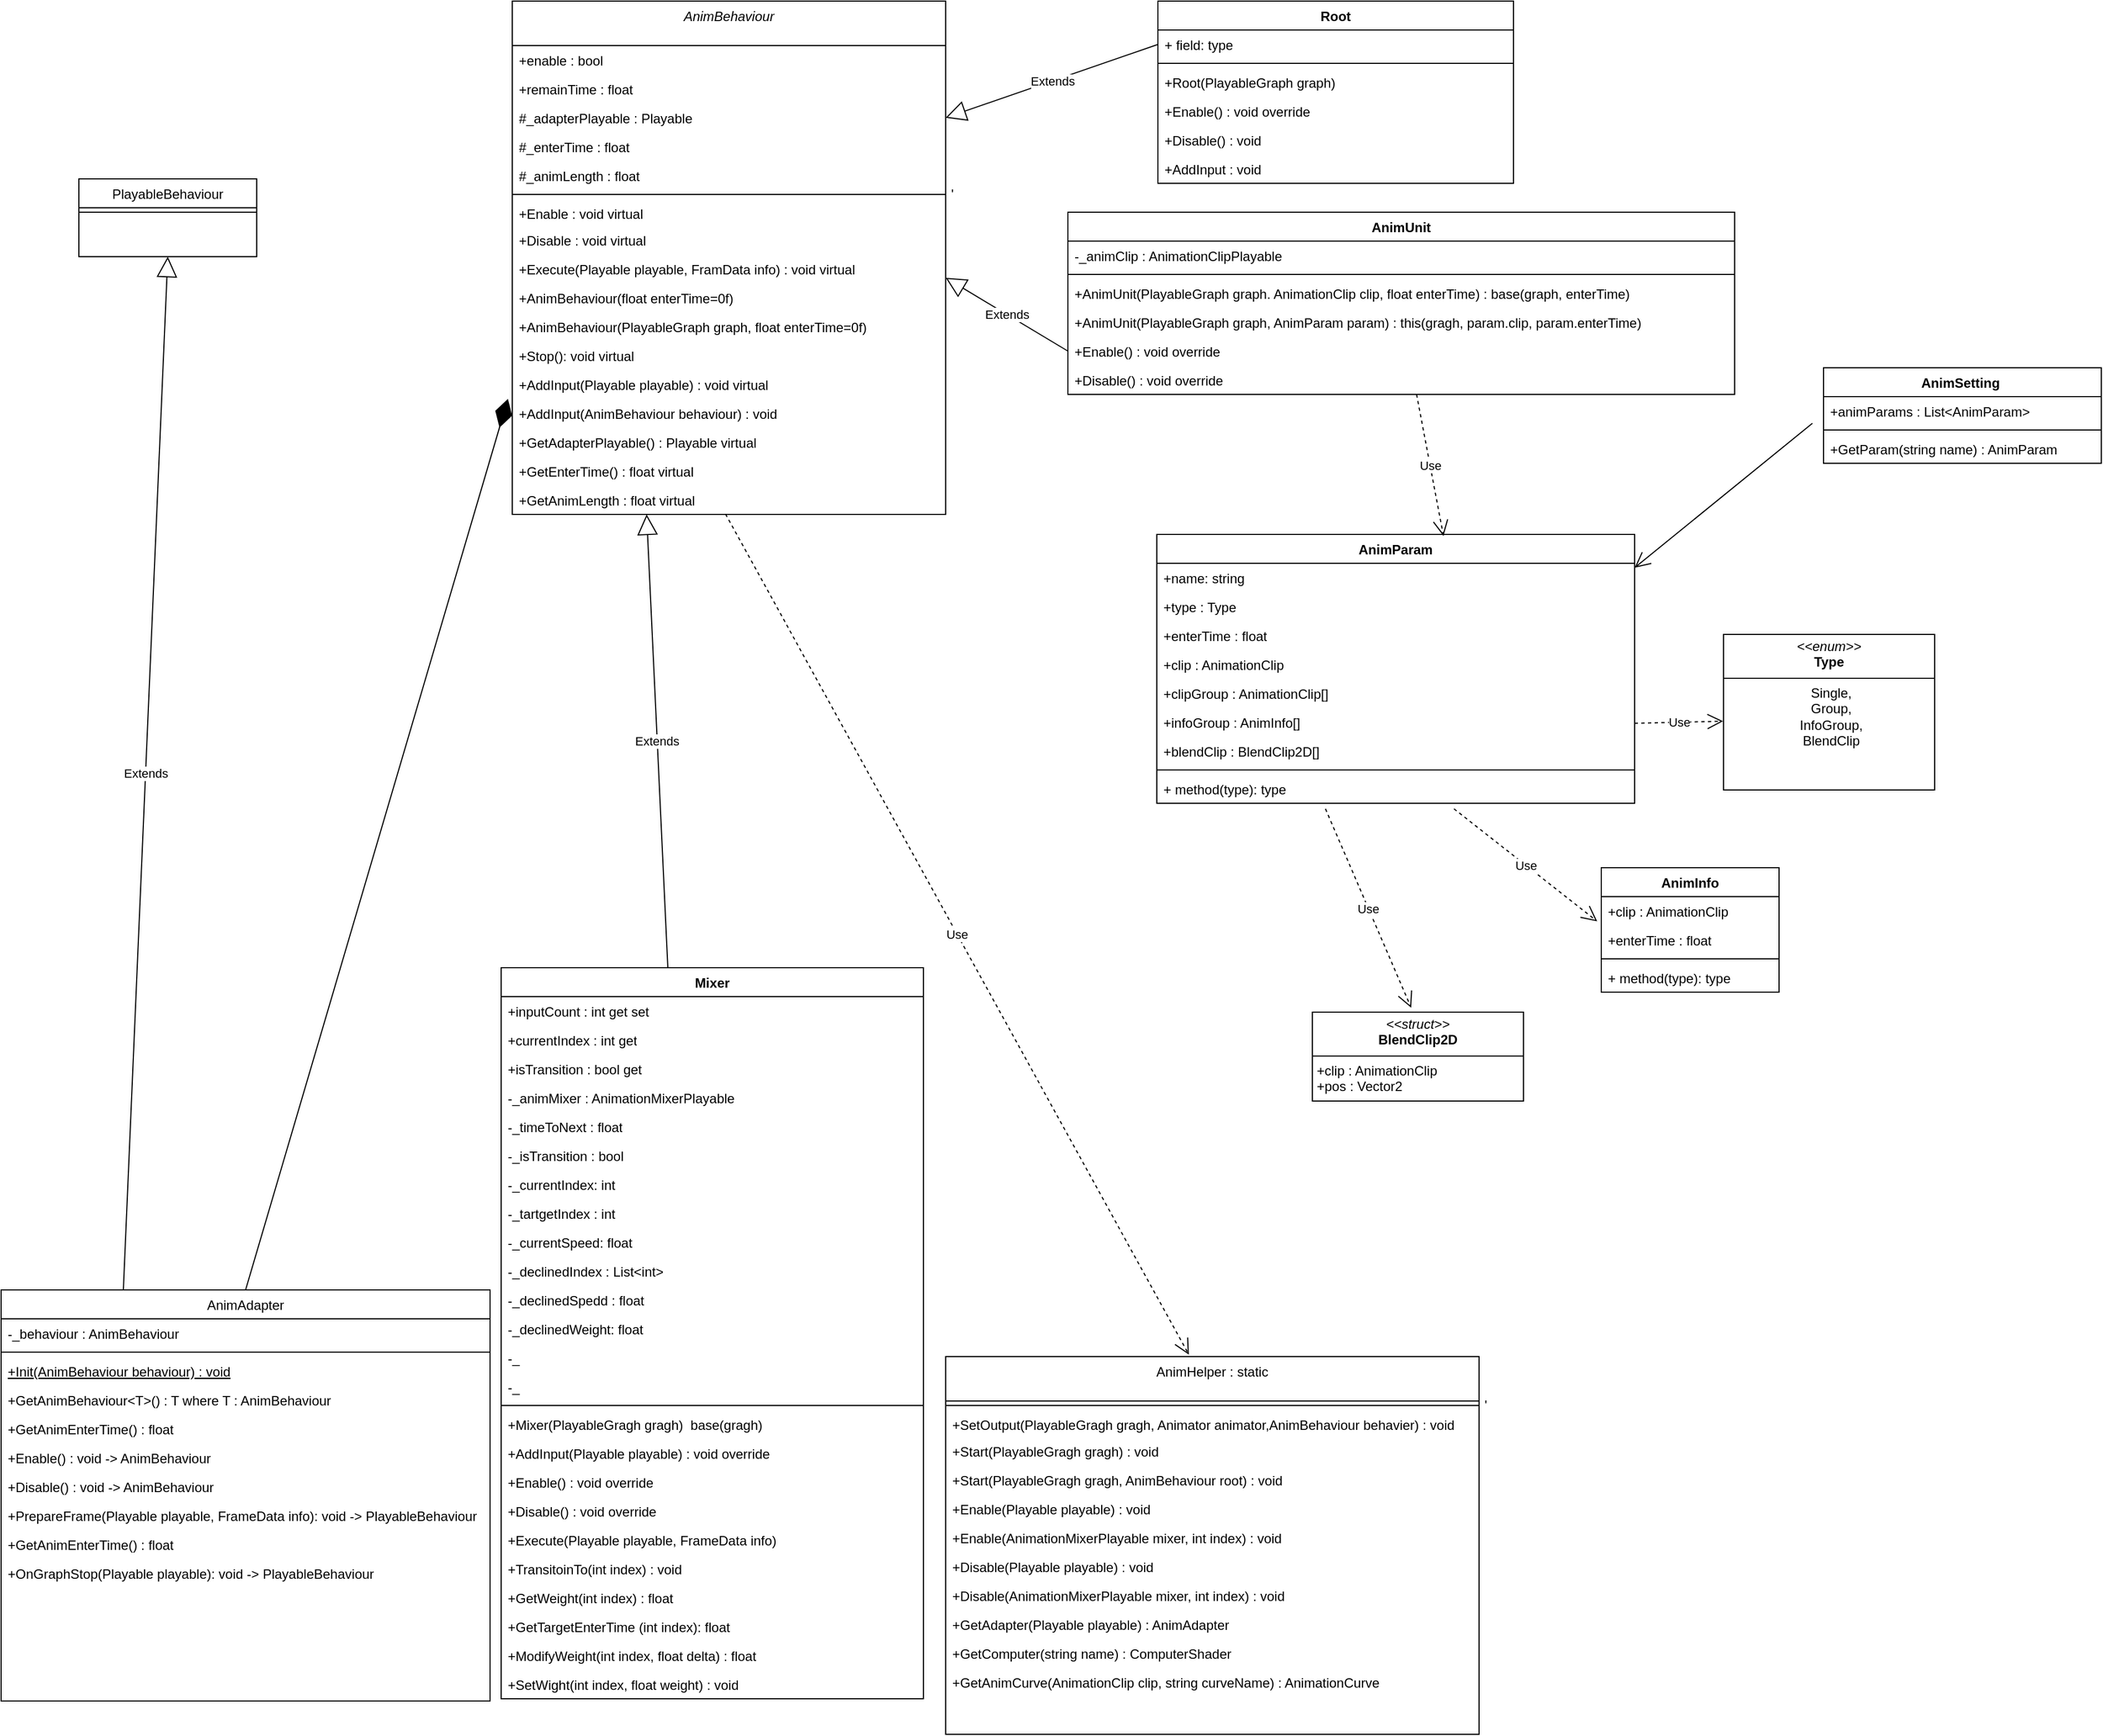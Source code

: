<mxfile version="26.0.15">
  <diagram id="C5RBs43oDa-KdzZeNtuy" name="Page-1">
    <mxGraphModel dx="821" dy="718" grid="1" gridSize="10" guides="1" tooltips="1" connect="1" arrows="1" fold="1" page="1" pageScale="1" pageWidth="827" pageHeight="1169" math="0" shadow="0" adaptiveColors="auto">
      <root>
        <mxCell id="WIyWlLk6GJQsqaUBKTNV-0" />
        <mxCell id="WIyWlLk6GJQsqaUBKTNV-1" parent="WIyWlLk6GJQsqaUBKTNV-0" />
        <mxCell id="zkfFHV4jXpPFQw0GAbJ--0" value="AnimBehaviour" style="swimlane;fontStyle=2;align=center;verticalAlign=top;childLayout=stackLayout;horizontal=1;startSize=40;horizontalStack=0;resizeParent=1;resizeLast=0;collapsible=1;marginBottom=0;rounded=0;shadow=0;strokeWidth=1;" parent="WIyWlLk6GJQsqaUBKTNV-1" vertex="1">
          <mxGeometry x="500" y="130" width="390" height="462" as="geometry">
            <mxRectangle x="230" y="140" width="160" height="26" as="alternateBounds" />
          </mxGeometry>
        </mxCell>
        <mxCell id="GBUYpkYhpgL8Z6kxorFF-44" value="+enable : bool" style="text;align=left;verticalAlign=top;spacingLeft=4;spacingRight=4;overflow=hidden;rotatable=0;points=[[0,0.5],[1,0.5]];portConstraint=eastwest;" parent="zkfFHV4jXpPFQw0GAbJ--0" vertex="1">
          <mxGeometry y="40" width="390" height="26" as="geometry" />
        </mxCell>
        <mxCell id="GBUYpkYhpgL8Z6kxorFF-47" value="+remainTime : float" style="text;align=left;verticalAlign=top;spacingLeft=4;spacingRight=4;overflow=hidden;rotatable=0;points=[[0,0.5],[1,0.5]];portConstraint=eastwest;" parent="zkfFHV4jXpPFQw0GAbJ--0" vertex="1">
          <mxGeometry y="66" width="390" height="26" as="geometry" />
        </mxCell>
        <mxCell id="GBUYpkYhpgL8Z6kxorFF-51" value="#_adapterPlayable : Playable" style="text;align=left;verticalAlign=top;spacingLeft=4;spacingRight=4;overflow=hidden;rotatable=0;points=[[0,0.5],[1,0.5]];portConstraint=eastwest;" parent="zkfFHV4jXpPFQw0GAbJ--0" vertex="1">
          <mxGeometry y="92" width="390" height="26" as="geometry" />
        </mxCell>
        <mxCell id="GBUYpkYhpgL8Z6kxorFF-52" value="#_enterTime : float" style="text;align=left;verticalAlign=top;spacingLeft=4;spacingRight=4;overflow=hidden;rotatable=0;points=[[0,0.5],[1,0.5]];portConstraint=eastwest;" parent="zkfFHV4jXpPFQw0GAbJ--0" vertex="1">
          <mxGeometry y="118" width="390" height="26" as="geometry" />
        </mxCell>
        <mxCell id="GBUYpkYhpgL8Z6kxorFF-53" value="#_animLength : float" style="text;align=left;verticalAlign=top;spacingLeft=4;spacingRight=4;overflow=hidden;rotatable=0;points=[[0,0.5],[1,0.5]];portConstraint=eastwest;" parent="zkfFHV4jXpPFQw0GAbJ--0" vertex="1">
          <mxGeometry y="144" width="390" height="26" as="geometry" />
        </mxCell>
        <mxCell id="zkfFHV4jXpPFQw0GAbJ--4" value="&#39;" style="line;html=1;strokeWidth=1;align=left;verticalAlign=middle;spacingTop=-1;spacingLeft=3;spacingRight=3;rotatable=0;labelPosition=right;points=[];portConstraint=eastwest;" parent="zkfFHV4jXpPFQw0GAbJ--0" vertex="1">
          <mxGeometry y="170" width="390" height="8" as="geometry" />
        </mxCell>
        <mxCell id="zkfFHV4jXpPFQw0GAbJ--5" value="+Enable : void virtual&#xa;" style="text;align=left;verticalAlign=top;spacingLeft=4;spacingRight=4;overflow=hidden;rotatable=0;points=[[0,0.5],[1,0.5]];portConstraint=eastwest;" parent="zkfFHV4jXpPFQw0GAbJ--0" vertex="1">
          <mxGeometry y="178" width="390" height="24" as="geometry" />
        </mxCell>
        <mxCell id="GBUYpkYhpgL8Z6kxorFF-0" value="+Disable : void virtual" style="text;align=left;verticalAlign=top;spacingLeft=4;spacingRight=4;overflow=hidden;rotatable=0;points=[[0,0.5],[1,0.5]];portConstraint=eastwest;" parent="zkfFHV4jXpPFQw0GAbJ--0" vertex="1">
          <mxGeometry y="202" width="390" height="26" as="geometry" />
        </mxCell>
        <mxCell id="GBUYpkYhpgL8Z6kxorFF-2" value="+Execute(Playable playable, FramData info) : void virtual" style="text;align=left;verticalAlign=top;spacingLeft=4;spacingRight=4;overflow=hidden;rotatable=0;points=[[0,0.5],[1,0.5]];portConstraint=eastwest;" parent="zkfFHV4jXpPFQw0GAbJ--0" vertex="1">
          <mxGeometry y="228" width="390" height="26" as="geometry" />
        </mxCell>
        <mxCell id="GBUYpkYhpgL8Z6kxorFF-54" value="+AnimBehaviour(float enterTime=0f)" style="text;align=left;verticalAlign=top;spacingLeft=4;spacingRight=4;overflow=hidden;rotatable=0;points=[[0,0.5],[1,0.5]];portConstraint=eastwest;" parent="zkfFHV4jXpPFQw0GAbJ--0" vertex="1">
          <mxGeometry y="254" width="390" height="26" as="geometry" />
        </mxCell>
        <mxCell id="GBUYpkYhpgL8Z6kxorFF-55" value="+AnimBehaviour(PlayableGraph graph, float enterTime=0f)" style="text;align=left;verticalAlign=top;spacingLeft=4;spacingRight=4;overflow=hidden;rotatable=0;points=[[0,0.5],[1,0.5]];portConstraint=eastwest;" parent="zkfFHV4jXpPFQw0GAbJ--0" vertex="1">
          <mxGeometry y="280" width="390" height="26" as="geometry" />
        </mxCell>
        <mxCell id="GBUYpkYhpgL8Z6kxorFF-56" value="+Stop(): void virtual" style="text;align=left;verticalAlign=top;spacingLeft=4;spacingRight=4;overflow=hidden;rotatable=0;points=[[0,0.5],[1,0.5]];portConstraint=eastwest;" parent="zkfFHV4jXpPFQw0GAbJ--0" vertex="1">
          <mxGeometry y="306" width="390" height="26" as="geometry" />
        </mxCell>
        <mxCell id="GBUYpkYhpgL8Z6kxorFF-57" value="+AddInput(Playable playable) : void virtual" style="text;align=left;verticalAlign=top;spacingLeft=4;spacingRight=4;overflow=hidden;rotatable=0;points=[[0,0.5],[1,0.5]];portConstraint=eastwest;" parent="zkfFHV4jXpPFQw0GAbJ--0" vertex="1">
          <mxGeometry y="332" width="390" height="26" as="geometry" />
        </mxCell>
        <mxCell id="GBUYpkYhpgL8Z6kxorFF-64" value="+AddInput(AnimBehaviour behaviour) : void" style="text;align=left;verticalAlign=top;spacingLeft=4;spacingRight=4;overflow=hidden;rotatable=0;points=[[0,0.5],[1,0.5]];portConstraint=eastwest;" parent="zkfFHV4jXpPFQw0GAbJ--0" vertex="1">
          <mxGeometry y="358" width="390" height="26" as="geometry" />
        </mxCell>
        <mxCell id="GBUYpkYhpgL8Z6kxorFF-58" value="+GetAdapterPlayable() : Playable virtual" style="text;align=left;verticalAlign=top;spacingLeft=4;spacingRight=4;overflow=hidden;rotatable=0;points=[[0,0.5],[1,0.5]];portConstraint=eastwest;" parent="zkfFHV4jXpPFQw0GAbJ--0" vertex="1">
          <mxGeometry y="384" width="390" height="26" as="geometry" />
        </mxCell>
        <mxCell id="GBUYpkYhpgL8Z6kxorFF-59" value="+GetEnterTime() : float virtual" style="text;align=left;verticalAlign=top;spacingLeft=4;spacingRight=4;overflow=hidden;rotatable=0;points=[[0,0.5],[1,0.5]];portConstraint=eastwest;" parent="zkfFHV4jXpPFQw0GAbJ--0" vertex="1">
          <mxGeometry y="410" width="390" height="26" as="geometry" />
        </mxCell>
        <mxCell id="GBUYpkYhpgL8Z6kxorFF-62" value="+GetAnimLength : float virtual" style="text;align=left;verticalAlign=top;spacingLeft=4;spacingRight=4;overflow=hidden;rotatable=0;points=[[0,0.5],[1,0.5]];portConstraint=eastwest;" parent="zkfFHV4jXpPFQw0GAbJ--0" vertex="1">
          <mxGeometry y="436" width="390" height="26" as="geometry" />
        </mxCell>
        <mxCell id="zkfFHV4jXpPFQw0GAbJ--6" value="AnimAdapter" style="swimlane;fontStyle=0;align=center;verticalAlign=top;childLayout=stackLayout;horizontal=1;startSize=26;horizontalStack=0;resizeParent=1;resizeLast=0;collapsible=1;marginBottom=0;rounded=0;shadow=0;strokeWidth=1;" parent="WIyWlLk6GJQsqaUBKTNV-1" vertex="1">
          <mxGeometry x="40" y="1290" width="440" height="370" as="geometry">
            <mxRectangle x="150" y="510" width="160" height="26" as="alternateBounds" />
          </mxGeometry>
        </mxCell>
        <mxCell id="zkfFHV4jXpPFQw0GAbJ--8" value="-_behaviour : AnimBehaviour" style="text;align=left;verticalAlign=top;spacingLeft=4;spacingRight=4;overflow=hidden;rotatable=0;points=[[0,0.5],[1,0.5]];portConstraint=eastwest;rounded=0;shadow=0;html=0;" parent="zkfFHV4jXpPFQw0GAbJ--6" vertex="1">
          <mxGeometry y="26" width="440" height="26" as="geometry" />
        </mxCell>
        <mxCell id="zkfFHV4jXpPFQw0GAbJ--9" value="" style="line;html=1;strokeWidth=1;align=left;verticalAlign=middle;spacingTop=-1;spacingLeft=3;spacingRight=3;rotatable=0;labelPosition=right;points=[];portConstraint=eastwest;" parent="zkfFHV4jXpPFQw0GAbJ--6" vertex="1">
          <mxGeometry y="52" width="440" height="8" as="geometry" />
        </mxCell>
        <mxCell id="zkfFHV4jXpPFQw0GAbJ--10" value="+Init(AnimBehaviour behaviour) : void" style="text;align=left;verticalAlign=top;spacingLeft=4;spacingRight=4;overflow=hidden;rotatable=0;points=[[0,0.5],[1,0.5]];portConstraint=eastwest;fontStyle=4" parent="zkfFHV4jXpPFQw0GAbJ--6" vertex="1">
          <mxGeometry y="60" width="440" height="26" as="geometry" />
        </mxCell>
        <mxCell id="zkfFHV4jXpPFQw0GAbJ--11" value="+GetAnimBehaviour&lt;T&gt;() : T where T : AnimBehaviour" style="text;align=left;verticalAlign=top;spacingLeft=4;spacingRight=4;overflow=hidden;rotatable=0;points=[[0,0.5],[1,0.5]];portConstraint=eastwest;" parent="zkfFHV4jXpPFQw0GAbJ--6" vertex="1">
          <mxGeometry y="86" width="440" height="26" as="geometry" />
        </mxCell>
        <mxCell id="GBUYpkYhpgL8Z6kxorFF-34" value="+GetAnimEnterTime() : float" style="text;align=left;verticalAlign=top;spacingLeft=4;spacingRight=4;overflow=hidden;rotatable=0;points=[[0,0.5],[1,0.5]];portConstraint=eastwest;" parent="zkfFHV4jXpPFQw0GAbJ--6" vertex="1">
          <mxGeometry y="112" width="440" height="26" as="geometry" />
        </mxCell>
        <mxCell id="GBUYpkYhpgL8Z6kxorFF-36" value="+Enable() : void -&gt; AnimBehaviour" style="text;align=left;verticalAlign=top;spacingLeft=4;spacingRight=4;overflow=hidden;rotatable=0;points=[[0,0.5],[1,0.5]];portConstraint=eastwest;" parent="zkfFHV4jXpPFQw0GAbJ--6" vertex="1">
          <mxGeometry y="138" width="440" height="26" as="geometry" />
        </mxCell>
        <mxCell id="GBUYpkYhpgL8Z6kxorFF-37" value="+Disable() : void -&gt; AnimBehaviour" style="text;align=left;verticalAlign=top;spacingLeft=4;spacingRight=4;overflow=hidden;rotatable=0;points=[[0,0.5],[1,0.5]];portConstraint=eastwest;" parent="zkfFHV4jXpPFQw0GAbJ--6" vertex="1">
          <mxGeometry y="164" width="440" height="26" as="geometry" />
        </mxCell>
        <mxCell id="GBUYpkYhpgL8Z6kxorFF-38" value="+PrepareFrame(Playable playable, FrameData info): void -&gt; PlayableBehaviour" style="text;align=left;verticalAlign=top;spacingLeft=4;spacingRight=4;overflow=hidden;rotatable=0;points=[[0,0.5],[1,0.5]];portConstraint=eastwest;" parent="zkfFHV4jXpPFQw0GAbJ--6" vertex="1">
          <mxGeometry y="190" width="440" height="26" as="geometry" />
        </mxCell>
        <mxCell id="GBUYpkYhpgL8Z6kxorFF-39" value="+GetAnimEnterTime() : float" style="text;align=left;verticalAlign=top;spacingLeft=4;spacingRight=4;overflow=hidden;rotatable=0;points=[[0,0.5],[1,0.5]];portConstraint=eastwest;" parent="zkfFHV4jXpPFQw0GAbJ--6" vertex="1">
          <mxGeometry y="216" width="440" height="26" as="geometry" />
        </mxCell>
        <mxCell id="GBUYpkYhpgL8Z6kxorFF-43" value="+OnGraphStop(Playable playable): void -&gt; PlayableBehaviour" style="text;align=left;verticalAlign=top;spacingLeft=4;spacingRight=4;overflow=hidden;rotatable=0;points=[[0,0.5],[1,0.5]];portConstraint=eastwest;" parent="zkfFHV4jXpPFQw0GAbJ--6" vertex="1">
          <mxGeometry y="242" width="440" height="26" as="geometry" />
        </mxCell>
        <mxCell id="zkfFHV4jXpPFQw0GAbJ--13" value="PlayableBehaviour" style="swimlane;fontStyle=0;align=center;verticalAlign=top;childLayout=stackLayout;horizontal=1;startSize=26;horizontalStack=0;resizeParent=1;resizeLast=0;collapsible=1;marginBottom=0;rounded=0;shadow=0;strokeWidth=1;" parent="WIyWlLk6GJQsqaUBKTNV-1" vertex="1">
          <mxGeometry x="110" y="290" width="160" height="70" as="geometry">
            <mxRectangle x="340" y="380" width="170" height="26" as="alternateBounds" />
          </mxGeometry>
        </mxCell>
        <mxCell id="zkfFHV4jXpPFQw0GAbJ--15" value="" style="line;html=1;strokeWidth=1;align=left;verticalAlign=middle;spacingTop=-1;spacingLeft=3;spacingRight=3;rotatable=0;labelPosition=right;points=[];portConstraint=eastwest;" parent="zkfFHV4jXpPFQw0GAbJ--13" vertex="1">
          <mxGeometry y="26" width="160" height="8" as="geometry" />
        </mxCell>
        <mxCell id="GBUYpkYhpgL8Z6kxorFF-8" value="Extends" style="endArrow=block;endSize=16;endFill=0;html=1;rounded=0;entryX=0.5;entryY=1;entryDx=0;entryDy=0;exitX=0.25;exitY=0;exitDx=0;exitDy=0;" parent="WIyWlLk6GJQsqaUBKTNV-1" source="zkfFHV4jXpPFQw0GAbJ--6" target="zkfFHV4jXpPFQw0GAbJ--13" edge="1">
          <mxGeometry width="160" relative="1" as="geometry">
            <mxPoint x="150" y="480" as="sourcePoint" />
            <mxPoint x="310" y="480" as="targetPoint" />
          </mxGeometry>
        </mxCell>
        <mxCell id="GBUYpkYhpgL8Z6kxorFF-71" value="AnimHelper : static" style="swimlane;fontStyle=0;align=center;verticalAlign=top;childLayout=stackLayout;horizontal=1;startSize=40;horizontalStack=0;resizeParent=1;resizeLast=0;collapsible=1;marginBottom=0;rounded=0;shadow=0;strokeWidth=1;" parent="WIyWlLk6GJQsqaUBKTNV-1" vertex="1">
          <mxGeometry x="890" y="1350" width="480" height="340" as="geometry">
            <mxRectangle x="230" y="140" width="160" height="26" as="alternateBounds" />
          </mxGeometry>
        </mxCell>
        <mxCell id="GBUYpkYhpgL8Z6kxorFF-77" value="&#39;" style="line;html=1;strokeWidth=1;align=left;verticalAlign=middle;spacingTop=-1;spacingLeft=3;spacingRight=3;rotatable=0;labelPosition=right;points=[];portConstraint=eastwest;" parent="GBUYpkYhpgL8Z6kxorFF-71" vertex="1">
          <mxGeometry y="40" width="480" height="8" as="geometry" />
        </mxCell>
        <mxCell id="GBUYpkYhpgL8Z6kxorFF-78" value="+SetOutput(PlayableGragh gragh, Animator animator,AnimBehaviour behavier) : void" style="text;align=left;verticalAlign=top;spacingLeft=4;spacingRight=4;overflow=hidden;rotatable=0;points=[[0,0.5],[1,0.5]];portConstraint=eastwest;" parent="GBUYpkYhpgL8Z6kxorFF-71" vertex="1">
          <mxGeometry y="48" width="480" height="24" as="geometry" />
        </mxCell>
        <mxCell id="GBUYpkYhpgL8Z6kxorFF-79" value="+Start(PlayableGragh gragh) : void" style="text;align=left;verticalAlign=top;spacingLeft=4;spacingRight=4;overflow=hidden;rotatable=0;points=[[0,0.5],[1,0.5]];portConstraint=eastwest;" parent="GBUYpkYhpgL8Z6kxorFF-71" vertex="1">
          <mxGeometry y="72" width="480" height="26" as="geometry" />
        </mxCell>
        <mxCell id="GBUYpkYhpgL8Z6kxorFF-80" value="+Start(PlayableGragh gragh, AnimBehaviour root) : void" style="text;align=left;verticalAlign=top;spacingLeft=4;spacingRight=4;overflow=hidden;rotatable=0;points=[[0,0.5],[1,0.5]];portConstraint=eastwest;" parent="GBUYpkYhpgL8Z6kxorFF-71" vertex="1">
          <mxGeometry y="98" width="480" height="26" as="geometry" />
        </mxCell>
        <mxCell id="GBUYpkYhpgL8Z6kxorFF-81" value="+Enable(Playable playable) : void" style="text;align=left;verticalAlign=top;spacingLeft=4;spacingRight=4;overflow=hidden;rotatable=0;points=[[0,0.5],[1,0.5]];portConstraint=eastwest;" parent="GBUYpkYhpgL8Z6kxorFF-71" vertex="1">
          <mxGeometry y="124" width="480" height="26" as="geometry" />
        </mxCell>
        <mxCell id="GBUYpkYhpgL8Z6kxorFF-82" value="+Enable(AnimationMixerPlayable mixer, int index) : void" style="text;align=left;verticalAlign=top;spacingLeft=4;spacingRight=4;overflow=hidden;rotatable=0;points=[[0,0.5],[1,0.5]];portConstraint=eastwest;" parent="GBUYpkYhpgL8Z6kxorFF-71" vertex="1">
          <mxGeometry y="150" width="480" height="26" as="geometry" />
        </mxCell>
        <mxCell id="GBUYpkYhpgL8Z6kxorFF-83" value="+Disable(Playable playable) : void" style="text;align=left;verticalAlign=top;spacingLeft=4;spacingRight=4;overflow=hidden;rotatable=0;points=[[0,0.5],[1,0.5]];portConstraint=eastwest;" parent="GBUYpkYhpgL8Z6kxorFF-71" vertex="1">
          <mxGeometry y="176" width="480" height="26" as="geometry" />
        </mxCell>
        <mxCell id="GBUYpkYhpgL8Z6kxorFF-84" value="+Disable(AnimationMixerPlayable mixer, int index) : void" style="text;align=left;verticalAlign=top;spacingLeft=4;spacingRight=4;overflow=hidden;rotatable=0;points=[[0,0.5],[1,0.5]];portConstraint=eastwest;" parent="GBUYpkYhpgL8Z6kxorFF-71" vertex="1">
          <mxGeometry y="202" width="480" height="26" as="geometry" />
        </mxCell>
        <mxCell id="GBUYpkYhpgL8Z6kxorFF-85" value="+GetAdapter(Playable playable) : AnimAdapter" style="text;align=left;verticalAlign=top;spacingLeft=4;spacingRight=4;overflow=hidden;rotatable=0;points=[[0,0.5],[1,0.5]];portConstraint=eastwest;" parent="GBUYpkYhpgL8Z6kxorFF-71" vertex="1">
          <mxGeometry y="228" width="480" height="26" as="geometry" />
        </mxCell>
        <mxCell id="GBUYpkYhpgL8Z6kxorFF-86" value="+GetComputer(string name) : ComputerShader" style="text;align=left;verticalAlign=top;spacingLeft=4;spacingRight=4;overflow=hidden;rotatable=0;points=[[0,0.5],[1,0.5]];portConstraint=eastwest;" parent="GBUYpkYhpgL8Z6kxorFF-71" vertex="1">
          <mxGeometry y="254" width="480" height="26" as="geometry" />
        </mxCell>
        <mxCell id="GBUYpkYhpgL8Z6kxorFF-87" value="+GetAnimCurve(AnimationClip clip, string curveName) : AnimationCurve" style="text;align=left;verticalAlign=top;spacingLeft=4;spacingRight=4;overflow=hidden;rotatable=0;points=[[0,0.5],[1,0.5]];portConstraint=eastwest;" parent="GBUYpkYhpgL8Z6kxorFF-71" vertex="1">
          <mxGeometry y="280" width="480" height="26" as="geometry" />
        </mxCell>
        <mxCell id="GBUYpkYhpgL8Z6kxorFF-89" value="Use" style="endArrow=open;endSize=12;dashed=1;html=1;rounded=0;entryX=0.456;entryY=-0.005;entryDx=0;entryDy=0;entryPerimeter=0;exitX=0.492;exitY=0.984;exitDx=0;exitDy=0;exitPerimeter=0;" parent="WIyWlLk6GJQsqaUBKTNV-1" source="GBUYpkYhpgL8Z6kxorFF-62" target="GBUYpkYhpgL8Z6kxorFF-71" edge="1">
          <mxGeometry width="160" relative="1" as="geometry">
            <mxPoint x="700" y="610" as="sourcePoint" />
            <mxPoint x="860" y="610" as="targetPoint" />
          </mxGeometry>
        </mxCell>
        <mxCell id="GBUYpkYhpgL8Z6kxorFF-92" value="Root" style="swimlane;fontStyle=1;align=center;verticalAlign=top;childLayout=stackLayout;horizontal=1;startSize=26;horizontalStack=0;resizeParent=1;resizeParentMax=0;resizeLast=0;collapsible=1;marginBottom=0;whiteSpace=wrap;html=1;" parent="WIyWlLk6GJQsqaUBKTNV-1" vertex="1">
          <mxGeometry x="1081" y="130" width="320" height="164" as="geometry" />
        </mxCell>
        <mxCell id="GBUYpkYhpgL8Z6kxorFF-93" value="+ field: type" style="text;strokeColor=none;fillColor=none;align=left;verticalAlign=top;spacingLeft=4;spacingRight=4;overflow=hidden;rotatable=0;points=[[0,0.5],[1,0.5]];portConstraint=eastwest;whiteSpace=wrap;html=1;" parent="GBUYpkYhpgL8Z6kxorFF-92" vertex="1">
          <mxGeometry y="26" width="320" height="26" as="geometry" />
        </mxCell>
        <mxCell id="GBUYpkYhpgL8Z6kxorFF-94" value="" style="line;strokeWidth=1;fillColor=none;align=left;verticalAlign=middle;spacingTop=-1;spacingLeft=3;spacingRight=3;rotatable=0;labelPosition=right;points=[];portConstraint=eastwest;strokeColor=inherit;" parent="GBUYpkYhpgL8Z6kxorFF-92" vertex="1">
          <mxGeometry y="52" width="320" height="8" as="geometry" />
        </mxCell>
        <mxCell id="GBUYpkYhpgL8Z6kxorFF-95" value="+Root(PlayableGraph graph)" style="text;strokeColor=none;fillColor=none;align=left;verticalAlign=top;spacingLeft=4;spacingRight=4;overflow=hidden;rotatable=0;points=[[0,0.5],[1,0.5]];portConstraint=eastwest;whiteSpace=wrap;html=1;" parent="GBUYpkYhpgL8Z6kxorFF-92" vertex="1">
          <mxGeometry y="60" width="320" height="26" as="geometry" />
        </mxCell>
        <mxCell id="GBUYpkYhpgL8Z6kxorFF-97" value="+Enable() : void override" style="text;strokeColor=none;fillColor=none;align=left;verticalAlign=top;spacingLeft=4;spacingRight=4;overflow=hidden;rotatable=0;points=[[0,0.5],[1,0.5]];portConstraint=eastwest;whiteSpace=wrap;html=1;" parent="GBUYpkYhpgL8Z6kxorFF-92" vertex="1">
          <mxGeometry y="86" width="320" height="26" as="geometry" />
        </mxCell>
        <mxCell id="GBUYpkYhpgL8Z6kxorFF-98" value="+Disable() : void" style="text;strokeColor=none;fillColor=none;align=left;verticalAlign=top;spacingLeft=4;spacingRight=4;overflow=hidden;rotatable=0;points=[[0,0.5],[1,0.5]];portConstraint=eastwest;whiteSpace=wrap;html=1;" parent="GBUYpkYhpgL8Z6kxorFF-92" vertex="1">
          <mxGeometry y="112" width="320" height="26" as="geometry" />
        </mxCell>
        <mxCell id="GBUYpkYhpgL8Z6kxorFF-100" value="+AddInput : void" style="text;strokeColor=none;fillColor=none;align=left;verticalAlign=top;spacingLeft=4;spacingRight=4;overflow=hidden;rotatable=0;points=[[0,0.5],[1,0.5]];portConstraint=eastwest;whiteSpace=wrap;html=1;" parent="GBUYpkYhpgL8Z6kxorFF-92" vertex="1">
          <mxGeometry y="138" width="320" height="26" as="geometry" />
        </mxCell>
        <mxCell id="GBUYpkYhpgL8Z6kxorFF-96" value="Extends" style="endArrow=block;endSize=16;endFill=0;html=1;rounded=0;entryX=1;entryY=0.5;entryDx=0;entryDy=0;exitX=0;exitY=0.5;exitDx=0;exitDy=0;" parent="WIyWlLk6GJQsqaUBKTNV-1" source="GBUYpkYhpgL8Z6kxorFF-93" target="GBUYpkYhpgL8Z6kxorFF-51" edge="1">
          <mxGeometry width="160" relative="1" as="geometry">
            <mxPoint x="1140" y="290" as="sourcePoint" />
            <mxPoint x="1300" y="290" as="targetPoint" />
          </mxGeometry>
        </mxCell>
        <mxCell id="GBUYpkYhpgL8Z6kxorFF-101" value="AnimUnit" style="swimlane;fontStyle=1;align=center;verticalAlign=top;childLayout=stackLayout;horizontal=1;startSize=26;horizontalStack=0;resizeParent=1;resizeParentMax=0;resizeLast=0;collapsible=1;marginBottom=0;whiteSpace=wrap;html=1;" parent="WIyWlLk6GJQsqaUBKTNV-1" vertex="1">
          <mxGeometry x="1000" y="320" width="600" height="164" as="geometry" />
        </mxCell>
        <mxCell id="GBUYpkYhpgL8Z6kxorFF-102" value="-_animClip : AnimationClipPlayable" style="text;strokeColor=none;fillColor=none;align=left;verticalAlign=top;spacingLeft=4;spacingRight=4;overflow=hidden;rotatable=0;points=[[0,0.5],[1,0.5]];portConstraint=eastwest;whiteSpace=wrap;html=1;" parent="GBUYpkYhpgL8Z6kxorFF-101" vertex="1">
          <mxGeometry y="26" width="600" height="26" as="geometry" />
        </mxCell>
        <mxCell id="GBUYpkYhpgL8Z6kxorFF-103" value="" style="line;strokeWidth=1;fillColor=none;align=left;verticalAlign=middle;spacingTop=-1;spacingLeft=3;spacingRight=3;rotatable=0;labelPosition=right;points=[];portConstraint=eastwest;strokeColor=inherit;" parent="GBUYpkYhpgL8Z6kxorFF-101" vertex="1">
          <mxGeometry y="52" width="600" height="8" as="geometry" />
        </mxCell>
        <mxCell id="GBUYpkYhpgL8Z6kxorFF-104" value="+AnimUnit(PlayableGraph graph. AnimationClip clip, float enterTime) : base(graph, enterTime)" style="text;strokeColor=none;fillColor=none;align=left;verticalAlign=top;spacingLeft=4;spacingRight=4;overflow=hidden;rotatable=0;points=[[0,0.5],[1,0.5]];portConstraint=eastwest;whiteSpace=wrap;html=1;" parent="GBUYpkYhpgL8Z6kxorFF-101" vertex="1">
          <mxGeometry y="60" width="600" height="26" as="geometry" />
        </mxCell>
        <mxCell id="GBUYpkYhpgL8Z6kxorFF-106" value="+AnimUnit(PlayableGraph graph, AnimParam param) : this(gragh, param.clip, param.enterTime)" style="text;strokeColor=none;fillColor=none;align=left;verticalAlign=top;spacingLeft=4;spacingRight=4;overflow=hidden;rotatable=0;points=[[0,0.5],[1,0.5]];portConstraint=eastwest;whiteSpace=wrap;html=1;" parent="GBUYpkYhpgL8Z6kxorFF-101" vertex="1">
          <mxGeometry y="86" width="600" height="26" as="geometry" />
        </mxCell>
        <mxCell id="GBUYpkYhpgL8Z6kxorFF-107" value="+Enable() : void override" style="text;strokeColor=none;fillColor=none;align=left;verticalAlign=top;spacingLeft=4;spacingRight=4;overflow=hidden;rotatable=0;points=[[0,0.5],[1,0.5]];portConstraint=eastwest;whiteSpace=wrap;html=1;" parent="GBUYpkYhpgL8Z6kxorFF-101" vertex="1">
          <mxGeometry y="112" width="600" height="26" as="geometry" />
        </mxCell>
        <mxCell id="GBUYpkYhpgL8Z6kxorFF-108" value="+Disable() : void override" style="text;strokeColor=none;fillColor=none;align=left;verticalAlign=top;spacingLeft=4;spacingRight=4;overflow=hidden;rotatable=0;points=[[0,0.5],[1,0.5]];portConstraint=eastwest;whiteSpace=wrap;html=1;" parent="GBUYpkYhpgL8Z6kxorFF-101" vertex="1">
          <mxGeometry y="138" width="600" height="26" as="geometry" />
        </mxCell>
        <mxCell id="GBUYpkYhpgL8Z6kxorFF-105" value="Extends" style="endArrow=block;endSize=16;endFill=0;html=1;rounded=0;entryX=1;entryY=0.5;entryDx=0;entryDy=0;exitX=0;exitY=0.5;exitDx=0;exitDy=0;" parent="WIyWlLk6GJQsqaUBKTNV-1" source="GBUYpkYhpgL8Z6kxorFF-107" edge="1">
          <mxGeometry width="160" relative="1" as="geometry">
            <mxPoint x="1076.0" y="415.0" as="sourcePoint" />
            <mxPoint x="890" y="379.0" as="targetPoint" />
          </mxGeometry>
        </mxCell>
        <mxCell id="GBUYpkYhpgL8Z6kxorFF-109" value="AnimParam" style="swimlane;fontStyle=1;align=center;verticalAlign=top;childLayout=stackLayout;horizontal=1;startSize=26;horizontalStack=0;resizeParent=1;resizeParentMax=0;resizeLast=0;collapsible=1;marginBottom=0;whiteSpace=wrap;html=1;" parent="WIyWlLk6GJQsqaUBKTNV-1" vertex="1">
          <mxGeometry x="1080" y="610" width="430" height="242" as="geometry" />
        </mxCell>
        <mxCell id="GBUYpkYhpgL8Z6kxorFF-110" value="+name: string" style="text;strokeColor=none;fillColor=none;align=left;verticalAlign=top;spacingLeft=4;spacingRight=4;overflow=hidden;rotatable=0;points=[[0,0.5],[1,0.5]];portConstraint=eastwest;whiteSpace=wrap;html=1;" parent="GBUYpkYhpgL8Z6kxorFF-109" vertex="1">
          <mxGeometry y="26" width="430" height="26" as="geometry" />
        </mxCell>
        <mxCell id="GBUYpkYhpgL8Z6kxorFF-113" value="+type : Type" style="text;strokeColor=none;fillColor=none;align=left;verticalAlign=top;spacingLeft=4;spacingRight=4;overflow=hidden;rotatable=0;points=[[0,0.5],[1,0.5]];portConstraint=eastwest;whiteSpace=wrap;html=1;" parent="GBUYpkYhpgL8Z6kxorFF-109" vertex="1">
          <mxGeometry y="52" width="430" height="26" as="geometry" />
        </mxCell>
        <mxCell id="GBUYpkYhpgL8Z6kxorFF-114" value="+enterTime : float" style="text;strokeColor=none;fillColor=none;align=left;verticalAlign=top;spacingLeft=4;spacingRight=4;overflow=hidden;rotatable=0;points=[[0,0.5],[1,0.5]];portConstraint=eastwest;whiteSpace=wrap;html=1;" parent="GBUYpkYhpgL8Z6kxorFF-109" vertex="1">
          <mxGeometry y="78" width="430" height="26" as="geometry" />
        </mxCell>
        <mxCell id="GBUYpkYhpgL8Z6kxorFF-115" value="+clip : AnimationClip" style="text;strokeColor=none;fillColor=none;align=left;verticalAlign=top;spacingLeft=4;spacingRight=4;overflow=hidden;rotatable=0;points=[[0,0.5],[1,0.5]];portConstraint=eastwest;whiteSpace=wrap;html=1;" parent="GBUYpkYhpgL8Z6kxorFF-109" vertex="1">
          <mxGeometry y="104" width="430" height="26" as="geometry" />
        </mxCell>
        <mxCell id="GBUYpkYhpgL8Z6kxorFF-118" value="+clipGroup : AnimationClip[]" style="text;strokeColor=none;fillColor=none;align=left;verticalAlign=top;spacingLeft=4;spacingRight=4;overflow=hidden;rotatable=0;points=[[0,0.5],[1,0.5]];portConstraint=eastwest;whiteSpace=wrap;html=1;" parent="GBUYpkYhpgL8Z6kxorFF-109" vertex="1">
          <mxGeometry y="130" width="430" height="26" as="geometry" />
        </mxCell>
        <mxCell id="GBUYpkYhpgL8Z6kxorFF-119" value="+infoGroup : AnimInfo[]" style="text;strokeColor=none;fillColor=none;align=left;verticalAlign=top;spacingLeft=4;spacingRight=4;overflow=hidden;rotatable=0;points=[[0,0.5],[1,0.5]];portConstraint=eastwest;whiteSpace=wrap;html=1;" parent="GBUYpkYhpgL8Z6kxorFF-109" vertex="1">
          <mxGeometry y="156" width="430" height="26" as="geometry" />
        </mxCell>
        <mxCell id="GBUYpkYhpgL8Z6kxorFF-121" value="+blendClip : BlendClip2D[]" style="text;strokeColor=none;fillColor=none;align=left;verticalAlign=top;spacingLeft=4;spacingRight=4;overflow=hidden;rotatable=0;points=[[0,0.5],[1,0.5]];portConstraint=eastwest;whiteSpace=wrap;html=1;" parent="GBUYpkYhpgL8Z6kxorFF-109" vertex="1">
          <mxGeometry y="182" width="430" height="26" as="geometry" />
        </mxCell>
        <mxCell id="GBUYpkYhpgL8Z6kxorFF-111" value="" style="line;strokeWidth=1;fillColor=none;align=left;verticalAlign=middle;spacingTop=-1;spacingLeft=3;spacingRight=3;rotatable=0;labelPosition=right;points=[];portConstraint=eastwest;strokeColor=inherit;" parent="GBUYpkYhpgL8Z6kxorFF-109" vertex="1">
          <mxGeometry y="208" width="430" height="8" as="geometry" />
        </mxCell>
        <mxCell id="GBUYpkYhpgL8Z6kxorFF-112" value="+ method(type): type" style="text;strokeColor=none;fillColor=none;align=left;verticalAlign=top;spacingLeft=4;spacingRight=4;overflow=hidden;rotatable=0;points=[[0,0.5],[1,0.5]];portConstraint=eastwest;whiteSpace=wrap;html=1;" parent="GBUYpkYhpgL8Z6kxorFF-109" vertex="1">
          <mxGeometry y="216" width="430" height="26" as="geometry" />
        </mxCell>
        <mxCell id="GBUYpkYhpgL8Z6kxorFF-122" value="Use" style="endArrow=open;endSize=12;dashed=1;html=1;rounded=0;entryX=0.6;entryY=0.006;entryDx=0;entryDy=0;entryPerimeter=0;exitX=0.523;exitY=1;exitDx=0;exitDy=0;exitPerimeter=0;" parent="WIyWlLk6GJQsqaUBKTNV-1" source="GBUYpkYhpgL8Z6kxorFF-108" target="GBUYpkYhpgL8Z6kxorFF-109" edge="1">
          <mxGeometry width="160" relative="1" as="geometry">
            <mxPoint x="1360" y="530" as="sourcePoint" />
            <mxPoint x="1540" y="760" as="targetPoint" />
          </mxGeometry>
        </mxCell>
        <mxCell id="GBUYpkYhpgL8Z6kxorFF-123" value="" style="endArrow=diamondThin;endFill=1;endSize=24;html=1;rounded=0;entryX=-0.01;entryY=0;entryDx=0;entryDy=0;entryPerimeter=0;exitX=0.5;exitY=0;exitDx=0;exitDy=0;" parent="WIyWlLk6GJQsqaUBKTNV-1" source="zkfFHV4jXpPFQw0GAbJ--6" target="GBUYpkYhpgL8Z6kxorFF-64" edge="1">
          <mxGeometry width="160" relative="1" as="geometry">
            <mxPoint x="280" y="1230" as="sourcePoint" />
            <mxPoint x="440" y="1230" as="targetPoint" />
          </mxGeometry>
        </mxCell>
        <mxCell id="GBUYpkYhpgL8Z6kxorFF-133" value="&lt;p style=&quot;margin:0px;margin-top:4px;text-align:center;&quot;&gt;&lt;i&gt;&amp;lt;&amp;lt;enum&amp;gt;&amp;gt;&lt;/i&gt;&lt;br&gt;&lt;b&gt;Type&lt;/b&gt;&lt;/p&gt;&lt;hr size=&quot;1&quot; style=&quot;border-style:solid;&quot;&gt;&lt;p style=&quot;text-align: center; margin: 0px 0px 0px 4px;&quot;&gt;Single,&lt;/p&gt;&lt;p style=&quot;text-align: center; margin: 0px 0px 0px 4px;&quot;&gt;Group,&lt;/p&gt;&lt;p style=&quot;text-align: center; margin: 0px 0px 0px 4px;&quot;&gt;InfoGroup,&lt;/p&gt;&lt;p style=&quot;text-align: center; margin: 0px 0px 0px 4px;&quot;&gt;BlendClip&lt;/p&gt;" style="verticalAlign=top;align=left;overflow=fill;html=1;whiteSpace=wrap;" parent="WIyWlLk6GJQsqaUBKTNV-1" vertex="1">
          <mxGeometry x="1590" y="700" width="190" height="140" as="geometry" />
        </mxCell>
        <mxCell id="GBUYpkYhpgL8Z6kxorFF-134" value="Use" style="endArrow=open;endSize=12;dashed=1;html=1;rounded=0;entryX=-0.002;entryY=0.558;entryDx=0;entryDy=0;entryPerimeter=0;" parent="WIyWlLk6GJQsqaUBKTNV-1" target="GBUYpkYhpgL8Z6kxorFF-133" edge="1">
          <mxGeometry width="160" relative="1" as="geometry">
            <mxPoint x="1510" y="780" as="sourcePoint" />
            <mxPoint x="1670" y="780" as="targetPoint" />
          </mxGeometry>
        </mxCell>
        <mxCell id="GBUYpkYhpgL8Z6kxorFF-139" value="AnimInfo" style="swimlane;fontStyle=1;align=center;verticalAlign=top;childLayout=stackLayout;horizontal=1;startSize=26;horizontalStack=0;resizeParent=1;resizeParentMax=0;resizeLast=0;collapsible=1;marginBottom=0;whiteSpace=wrap;html=1;" parent="WIyWlLk6GJQsqaUBKTNV-1" vertex="1">
          <mxGeometry x="1480" y="910" width="160" height="112" as="geometry" />
        </mxCell>
        <mxCell id="GBUYpkYhpgL8Z6kxorFF-140" value="+clip : AnimationClip" style="text;strokeColor=none;fillColor=none;align=left;verticalAlign=top;spacingLeft=4;spacingRight=4;overflow=hidden;rotatable=0;points=[[0,0.5],[1,0.5]];portConstraint=eastwest;whiteSpace=wrap;html=1;" parent="GBUYpkYhpgL8Z6kxorFF-139" vertex="1">
          <mxGeometry y="26" width="160" height="26" as="geometry" />
        </mxCell>
        <mxCell id="GBUYpkYhpgL8Z6kxorFF-143" value="+enterTime : float" style="text;strokeColor=none;fillColor=none;align=left;verticalAlign=top;spacingLeft=4;spacingRight=4;overflow=hidden;rotatable=0;points=[[0,0.5],[1,0.5]];portConstraint=eastwest;whiteSpace=wrap;html=1;" parent="GBUYpkYhpgL8Z6kxorFF-139" vertex="1">
          <mxGeometry y="52" width="160" height="26" as="geometry" />
        </mxCell>
        <mxCell id="GBUYpkYhpgL8Z6kxorFF-141" value="" style="line;strokeWidth=1;fillColor=none;align=left;verticalAlign=middle;spacingTop=-1;spacingLeft=3;spacingRight=3;rotatable=0;labelPosition=right;points=[];portConstraint=eastwest;strokeColor=inherit;" parent="GBUYpkYhpgL8Z6kxorFF-139" vertex="1">
          <mxGeometry y="78" width="160" height="8" as="geometry" />
        </mxCell>
        <mxCell id="GBUYpkYhpgL8Z6kxorFF-142" value="+ method(type): type" style="text;strokeColor=none;fillColor=none;align=left;verticalAlign=top;spacingLeft=4;spacingRight=4;overflow=hidden;rotatable=0;points=[[0,0.5],[1,0.5]];portConstraint=eastwest;whiteSpace=wrap;html=1;" parent="GBUYpkYhpgL8Z6kxorFF-139" vertex="1">
          <mxGeometry y="86" width="160" height="26" as="geometry" />
        </mxCell>
        <mxCell id="GBUYpkYhpgL8Z6kxorFF-144" value="Use" style="endArrow=open;endSize=12;dashed=1;html=1;rounded=0;entryX=-0.023;entryY=0.856;entryDx=0;entryDy=0;entryPerimeter=0;exitX=0.622;exitY=1.192;exitDx=0;exitDy=0;exitPerimeter=0;" parent="WIyWlLk6GJQsqaUBKTNV-1" source="GBUYpkYhpgL8Z6kxorFF-112" target="GBUYpkYhpgL8Z6kxorFF-140" edge="1">
          <mxGeometry width="160" relative="1" as="geometry">
            <mxPoint x="1310" y="880" as="sourcePoint" />
            <mxPoint x="1470" y="880" as="targetPoint" />
          </mxGeometry>
        </mxCell>
        <mxCell id="GBUYpkYhpgL8Z6kxorFF-145" value="AnimSetting&amp;nbsp;" style="swimlane;fontStyle=1;align=center;verticalAlign=top;childLayout=stackLayout;horizontal=1;startSize=26;horizontalStack=0;resizeParent=1;resizeParentMax=0;resizeLast=0;collapsible=1;marginBottom=0;whiteSpace=wrap;html=1;" parent="WIyWlLk6GJQsqaUBKTNV-1" vertex="1">
          <mxGeometry x="1680" y="460" width="250" height="86" as="geometry" />
        </mxCell>
        <mxCell id="GBUYpkYhpgL8Z6kxorFF-146" value="+animParams : List&amp;lt;AnimParam&amp;gt;" style="text;strokeColor=none;fillColor=none;align=left;verticalAlign=top;spacingLeft=4;spacingRight=4;overflow=hidden;rotatable=0;points=[[0,0.5],[1,0.5]];portConstraint=eastwest;whiteSpace=wrap;html=1;" parent="GBUYpkYhpgL8Z6kxorFF-145" vertex="1">
          <mxGeometry y="26" width="250" height="26" as="geometry" />
        </mxCell>
        <mxCell id="GBUYpkYhpgL8Z6kxorFF-147" value="" style="line;strokeWidth=1;fillColor=none;align=left;verticalAlign=middle;spacingTop=-1;spacingLeft=3;spacingRight=3;rotatable=0;labelPosition=right;points=[];portConstraint=eastwest;strokeColor=inherit;" parent="GBUYpkYhpgL8Z6kxorFF-145" vertex="1">
          <mxGeometry y="52" width="250" height="8" as="geometry" />
        </mxCell>
        <mxCell id="GBUYpkYhpgL8Z6kxorFF-148" value="+GetParam(string name) : AnimParam" style="text;strokeColor=none;fillColor=none;align=left;verticalAlign=top;spacingLeft=4;spacingRight=4;overflow=hidden;rotatable=0;points=[[0,0.5],[1,0.5]];portConstraint=eastwest;whiteSpace=wrap;html=1;" parent="GBUYpkYhpgL8Z6kxorFF-145" vertex="1">
          <mxGeometry y="60" width="250" height="26" as="geometry" />
        </mxCell>
        <mxCell id="GBUYpkYhpgL8Z6kxorFF-149" value="" style="endArrow=open;endFill=1;endSize=12;html=1;rounded=0;" parent="WIyWlLk6GJQsqaUBKTNV-1" edge="1">
          <mxGeometry width="160" relative="1" as="geometry">
            <mxPoint x="1670" y="510" as="sourcePoint" />
            <mxPoint x="1510" y="640" as="targetPoint" />
          </mxGeometry>
        </mxCell>
        <mxCell id="GBUYpkYhpgL8Z6kxorFF-151" value="&lt;p style=&quot;margin:0px;margin-top:4px;text-align:center;&quot;&gt;&lt;i&gt;&amp;lt;&amp;lt;struct&amp;gt;&amp;gt;&lt;/i&gt;&lt;br&gt;&lt;b&gt;BlendClip2D&lt;/b&gt;&lt;/p&gt;&lt;hr size=&quot;1&quot; style=&quot;border-style:solid;&quot;&gt;&lt;p style=&quot;margin:0px;margin-left:4px;&quot;&gt;+clip : AnimationClip&lt;/p&gt;&lt;p style=&quot;margin:0px;margin-left:4px;&quot;&gt;+pos : Vector2&lt;/p&gt;&lt;hr size=&quot;1&quot; style=&quot;border-style:solid;&quot;&gt;&lt;p style=&quot;margin:0px;margin-left:4px;&quot;&gt;&lt;br&gt;&lt;/p&gt;" style="verticalAlign=top;align=left;overflow=fill;html=1;whiteSpace=wrap;" parent="WIyWlLk6GJQsqaUBKTNV-1" vertex="1">
          <mxGeometry x="1220" y="1040" width="190" height="80" as="geometry" />
        </mxCell>
        <mxCell id="GBUYpkYhpgL8Z6kxorFF-152" value="Use" style="endArrow=open;endSize=12;dashed=1;html=1;rounded=0;entryX=0.468;entryY=-0.05;entryDx=0;entryDy=0;entryPerimeter=0;exitX=0.353;exitY=1.192;exitDx=0;exitDy=0;exitPerimeter=0;" parent="WIyWlLk6GJQsqaUBKTNV-1" source="GBUYpkYhpgL8Z6kxorFF-112" target="GBUYpkYhpgL8Z6kxorFF-151" edge="1">
          <mxGeometry width="160" relative="1" as="geometry">
            <mxPoint x="1170" y="900" as="sourcePoint" />
            <mxPoint x="1330" y="900" as="targetPoint" />
          </mxGeometry>
        </mxCell>
        <mxCell id="GBUYpkYhpgL8Z6kxorFF-153" value="Mixer" style="swimlane;fontStyle=1;align=center;verticalAlign=top;childLayout=stackLayout;horizontal=1;startSize=26;horizontalStack=0;resizeParent=1;resizeParentMax=0;resizeLast=0;collapsible=1;marginBottom=0;whiteSpace=wrap;html=1;" parent="WIyWlLk6GJQsqaUBKTNV-1" vertex="1">
          <mxGeometry x="490" y="1000" width="380" height="658" as="geometry" />
        </mxCell>
        <mxCell id="GBUYpkYhpgL8Z6kxorFF-154" value="+inputCount : int get set" style="text;strokeColor=none;fillColor=none;align=left;verticalAlign=top;spacingLeft=4;spacingRight=4;overflow=hidden;rotatable=0;points=[[0,0.5],[1,0.5]];portConstraint=eastwest;whiteSpace=wrap;html=1;" parent="GBUYpkYhpgL8Z6kxorFF-153" vertex="1">
          <mxGeometry y="26" width="380" height="26" as="geometry" />
        </mxCell>
        <mxCell id="GBUYpkYhpgL8Z6kxorFF-158" value="+currentIndex : int get" style="text;strokeColor=none;fillColor=none;align=left;verticalAlign=top;spacingLeft=4;spacingRight=4;overflow=hidden;rotatable=0;points=[[0,0.5],[1,0.5]];portConstraint=eastwest;whiteSpace=wrap;html=1;" parent="GBUYpkYhpgL8Z6kxorFF-153" vertex="1">
          <mxGeometry y="52" width="380" height="26" as="geometry" />
        </mxCell>
        <mxCell id="Jkyj7SR3gBLGh3mX16K4-0" value="+isTransition : bool get" style="text;strokeColor=none;fillColor=none;align=left;verticalAlign=top;spacingLeft=4;spacingRight=4;overflow=hidden;rotatable=0;points=[[0,0.5],[1,0.5]];portConstraint=eastwest;whiteSpace=wrap;html=1;" vertex="1" parent="GBUYpkYhpgL8Z6kxorFF-153">
          <mxGeometry y="78" width="380" height="26" as="geometry" />
        </mxCell>
        <mxCell id="Jkyj7SR3gBLGh3mX16K4-2" value="-_animMixer : AnimationMixerPlayable" style="text;strokeColor=none;fillColor=none;align=left;verticalAlign=top;spacingLeft=4;spacingRight=4;overflow=hidden;rotatable=0;points=[[0,0.5],[1,0.5]];portConstraint=eastwest;whiteSpace=wrap;html=1;" vertex="1" parent="GBUYpkYhpgL8Z6kxorFF-153">
          <mxGeometry y="104" width="380" height="26" as="geometry" />
        </mxCell>
        <mxCell id="Jkyj7SR3gBLGh3mX16K4-7" value="-_timeToNext : float" style="text;strokeColor=none;fillColor=none;align=left;verticalAlign=top;spacingLeft=4;spacingRight=4;overflow=hidden;rotatable=0;points=[[0,0.5],[1,0.5]];portConstraint=eastwest;whiteSpace=wrap;html=1;" vertex="1" parent="GBUYpkYhpgL8Z6kxorFF-153">
          <mxGeometry y="130" width="380" height="26" as="geometry" />
        </mxCell>
        <mxCell id="Jkyj7SR3gBLGh3mX16K4-11" value="-_isTransition : bool" style="text;strokeColor=none;fillColor=none;align=left;verticalAlign=top;spacingLeft=4;spacingRight=4;overflow=hidden;rotatable=0;points=[[0,0.5],[1,0.5]];portConstraint=eastwest;whiteSpace=wrap;html=1;" vertex="1" parent="GBUYpkYhpgL8Z6kxorFF-153">
          <mxGeometry y="156" width="380" height="26" as="geometry" />
        </mxCell>
        <mxCell id="Jkyj7SR3gBLGh3mX16K4-22" value="-_currentIndex: int" style="text;strokeColor=none;fillColor=none;align=left;verticalAlign=top;spacingLeft=4;spacingRight=4;overflow=hidden;rotatable=0;points=[[0,0.5],[1,0.5]];portConstraint=eastwest;whiteSpace=wrap;html=1;" vertex="1" parent="GBUYpkYhpgL8Z6kxorFF-153">
          <mxGeometry y="182" width="380" height="26" as="geometry" />
        </mxCell>
        <mxCell id="Jkyj7SR3gBLGh3mX16K4-23" value="-_tartgetIndex : int" style="text;strokeColor=none;fillColor=none;align=left;verticalAlign=top;spacingLeft=4;spacingRight=4;overflow=hidden;rotatable=0;points=[[0,0.5],[1,0.5]];portConstraint=eastwest;whiteSpace=wrap;html=1;" vertex="1" parent="GBUYpkYhpgL8Z6kxorFF-153">
          <mxGeometry y="208" width="380" height="26" as="geometry" />
        </mxCell>
        <mxCell id="Jkyj7SR3gBLGh3mX16K4-24" value="-_currentSpeed: float" style="text;strokeColor=none;fillColor=none;align=left;verticalAlign=top;spacingLeft=4;spacingRight=4;overflow=hidden;rotatable=0;points=[[0,0.5],[1,0.5]];portConstraint=eastwest;whiteSpace=wrap;html=1;" vertex="1" parent="GBUYpkYhpgL8Z6kxorFF-153">
          <mxGeometry y="234" width="380" height="26" as="geometry" />
        </mxCell>
        <mxCell id="Jkyj7SR3gBLGh3mX16K4-25" value="-_declinedIndex : List&amp;lt;int&amp;gt;" style="text;strokeColor=none;fillColor=none;align=left;verticalAlign=top;spacingLeft=4;spacingRight=4;overflow=hidden;rotatable=0;points=[[0,0.5],[1,0.5]];portConstraint=eastwest;whiteSpace=wrap;html=1;" vertex="1" parent="GBUYpkYhpgL8Z6kxorFF-153">
          <mxGeometry y="260" width="380" height="26" as="geometry" />
        </mxCell>
        <mxCell id="Jkyj7SR3gBLGh3mX16K4-26" value="-_declinedSpedd : float" style="text;strokeColor=none;fillColor=none;align=left;verticalAlign=top;spacingLeft=4;spacingRight=4;overflow=hidden;rotatable=0;points=[[0,0.5],[1,0.5]];portConstraint=eastwest;whiteSpace=wrap;html=1;" vertex="1" parent="GBUYpkYhpgL8Z6kxorFF-153">
          <mxGeometry y="286" width="380" height="26" as="geometry" />
        </mxCell>
        <mxCell id="Jkyj7SR3gBLGh3mX16K4-30" value="-_declinedWeight: float" style="text;strokeColor=none;fillColor=none;align=left;verticalAlign=top;spacingLeft=4;spacingRight=4;overflow=hidden;rotatable=0;points=[[0,0.5],[1,0.5]];portConstraint=eastwest;whiteSpace=wrap;html=1;" vertex="1" parent="GBUYpkYhpgL8Z6kxorFF-153">
          <mxGeometry y="312" width="380" height="26" as="geometry" />
        </mxCell>
        <mxCell id="Jkyj7SR3gBLGh3mX16K4-31" value="-_" style="text;strokeColor=none;fillColor=none;align=left;verticalAlign=top;spacingLeft=4;spacingRight=4;overflow=hidden;rotatable=0;points=[[0,0.5],[1,0.5]];portConstraint=eastwest;whiteSpace=wrap;html=1;" vertex="1" parent="GBUYpkYhpgL8Z6kxorFF-153">
          <mxGeometry y="338" width="380" height="26" as="geometry" />
        </mxCell>
        <mxCell id="Jkyj7SR3gBLGh3mX16K4-33" value="-_" style="text;strokeColor=none;fillColor=none;align=left;verticalAlign=top;spacingLeft=4;spacingRight=4;overflow=hidden;rotatable=0;points=[[0,0.5],[1,0.5]];portConstraint=eastwest;whiteSpace=wrap;html=1;" vertex="1" parent="GBUYpkYhpgL8Z6kxorFF-153">
          <mxGeometry y="364" width="380" height="26" as="geometry" />
        </mxCell>
        <mxCell id="GBUYpkYhpgL8Z6kxorFF-155" value="" style="line;strokeWidth=1;fillColor=none;align=left;verticalAlign=middle;spacingTop=-1;spacingLeft=3;spacingRight=3;rotatable=0;labelPosition=right;points=[];portConstraint=eastwest;strokeColor=inherit;" parent="GBUYpkYhpgL8Z6kxorFF-153" vertex="1">
          <mxGeometry y="390" width="380" height="8" as="geometry" />
        </mxCell>
        <mxCell id="GBUYpkYhpgL8Z6kxorFF-156" value="+Mixer(PlayableGragh gragh)&amp;nbsp; base(gragh)" style="text;strokeColor=none;fillColor=none;align=left;verticalAlign=top;spacingLeft=4;spacingRight=4;overflow=hidden;rotatable=0;points=[[0,0.5],[1,0.5]];portConstraint=eastwest;whiteSpace=wrap;html=1;" parent="GBUYpkYhpgL8Z6kxorFF-153" vertex="1">
          <mxGeometry y="398" width="380" height="26" as="geometry" />
        </mxCell>
        <mxCell id="Jkyj7SR3gBLGh3mX16K4-34" value="+AddInput(Playable playable) : void override" style="text;strokeColor=none;fillColor=none;align=left;verticalAlign=top;spacingLeft=4;spacingRight=4;overflow=hidden;rotatable=0;points=[[0,0.5],[1,0.5]];portConstraint=eastwest;whiteSpace=wrap;html=1;" vertex="1" parent="GBUYpkYhpgL8Z6kxorFF-153">
          <mxGeometry y="424" width="380" height="26" as="geometry" />
        </mxCell>
        <mxCell id="Jkyj7SR3gBLGh3mX16K4-35" value="+Enable() : void override" style="text;strokeColor=none;fillColor=none;align=left;verticalAlign=top;spacingLeft=4;spacingRight=4;overflow=hidden;rotatable=0;points=[[0,0.5],[1,0.5]];portConstraint=eastwest;whiteSpace=wrap;html=1;" vertex="1" parent="GBUYpkYhpgL8Z6kxorFF-153">
          <mxGeometry y="450" width="380" height="26" as="geometry" />
        </mxCell>
        <mxCell id="Jkyj7SR3gBLGh3mX16K4-36" value="+Disable() : void override" style="text;strokeColor=none;fillColor=none;align=left;verticalAlign=top;spacingLeft=4;spacingRight=4;overflow=hidden;rotatable=0;points=[[0,0.5],[1,0.5]];portConstraint=eastwest;whiteSpace=wrap;html=1;" vertex="1" parent="GBUYpkYhpgL8Z6kxorFF-153">
          <mxGeometry y="476" width="380" height="26" as="geometry" />
        </mxCell>
        <mxCell id="Jkyj7SR3gBLGh3mX16K4-37" value="+Execute(Playable playable, FrameData info)" style="text;strokeColor=none;fillColor=none;align=left;verticalAlign=top;spacingLeft=4;spacingRight=4;overflow=hidden;rotatable=0;points=[[0,0.5],[1,0.5]];portConstraint=eastwest;whiteSpace=wrap;html=1;" vertex="1" parent="GBUYpkYhpgL8Z6kxorFF-153">
          <mxGeometry y="502" width="380" height="26" as="geometry" />
        </mxCell>
        <mxCell id="Jkyj7SR3gBLGh3mX16K4-38" value="+TransitoinTo(int index) : void" style="text;strokeColor=none;fillColor=none;align=left;verticalAlign=top;spacingLeft=4;spacingRight=4;overflow=hidden;rotatable=0;points=[[0,0.5],[1,0.5]];portConstraint=eastwest;whiteSpace=wrap;html=1;" vertex="1" parent="GBUYpkYhpgL8Z6kxorFF-153">
          <mxGeometry y="528" width="380" height="26" as="geometry" />
        </mxCell>
        <mxCell id="Jkyj7SR3gBLGh3mX16K4-39" value="+GetWeight(int index) : float" style="text;strokeColor=none;fillColor=none;align=left;verticalAlign=top;spacingLeft=4;spacingRight=4;overflow=hidden;rotatable=0;points=[[0,0.5],[1,0.5]];portConstraint=eastwest;whiteSpace=wrap;html=1;" vertex="1" parent="GBUYpkYhpgL8Z6kxorFF-153">
          <mxGeometry y="554" width="380" height="26" as="geometry" />
        </mxCell>
        <mxCell id="Jkyj7SR3gBLGh3mX16K4-41" value="+GetTargetEnterTime (int index): float" style="text;strokeColor=none;fillColor=none;align=left;verticalAlign=top;spacingLeft=4;spacingRight=4;overflow=hidden;rotatable=0;points=[[0,0.5],[1,0.5]];portConstraint=eastwest;whiteSpace=wrap;html=1;" vertex="1" parent="GBUYpkYhpgL8Z6kxorFF-153">
          <mxGeometry y="580" width="380" height="26" as="geometry" />
        </mxCell>
        <mxCell id="Jkyj7SR3gBLGh3mX16K4-44" value="+ModifyWeight(int index, float delta) : float" style="text;strokeColor=none;fillColor=none;align=left;verticalAlign=top;spacingLeft=4;spacingRight=4;overflow=hidden;rotatable=0;points=[[0,0.5],[1,0.5]];portConstraint=eastwest;whiteSpace=wrap;html=1;" vertex="1" parent="GBUYpkYhpgL8Z6kxorFF-153">
          <mxGeometry y="606" width="380" height="26" as="geometry" />
        </mxCell>
        <mxCell id="Jkyj7SR3gBLGh3mX16K4-47" value="+SetWight(int index, float weight) : void" style="text;strokeColor=none;fillColor=none;align=left;verticalAlign=top;spacingLeft=4;spacingRight=4;overflow=hidden;rotatable=0;points=[[0,0.5],[1,0.5]];portConstraint=eastwest;whiteSpace=wrap;html=1;" vertex="1" parent="GBUYpkYhpgL8Z6kxorFF-153">
          <mxGeometry y="632" width="380" height="26" as="geometry" />
        </mxCell>
        <mxCell id="GBUYpkYhpgL8Z6kxorFF-157" value="Extends" style="endArrow=block;endSize=16;endFill=0;html=1;rounded=0;entryX=0.31;entryY=1;entryDx=0;entryDy=0;entryPerimeter=0;" parent="WIyWlLk6GJQsqaUBKTNV-1" target="GBUYpkYhpgL8Z6kxorFF-62" edge="1">
          <mxGeometry width="160" relative="1" as="geometry">
            <mxPoint x="640" y="1000" as="sourcePoint" />
            <mxPoint x="640" y="900" as="targetPoint" />
          </mxGeometry>
        </mxCell>
      </root>
    </mxGraphModel>
  </diagram>
</mxfile>
